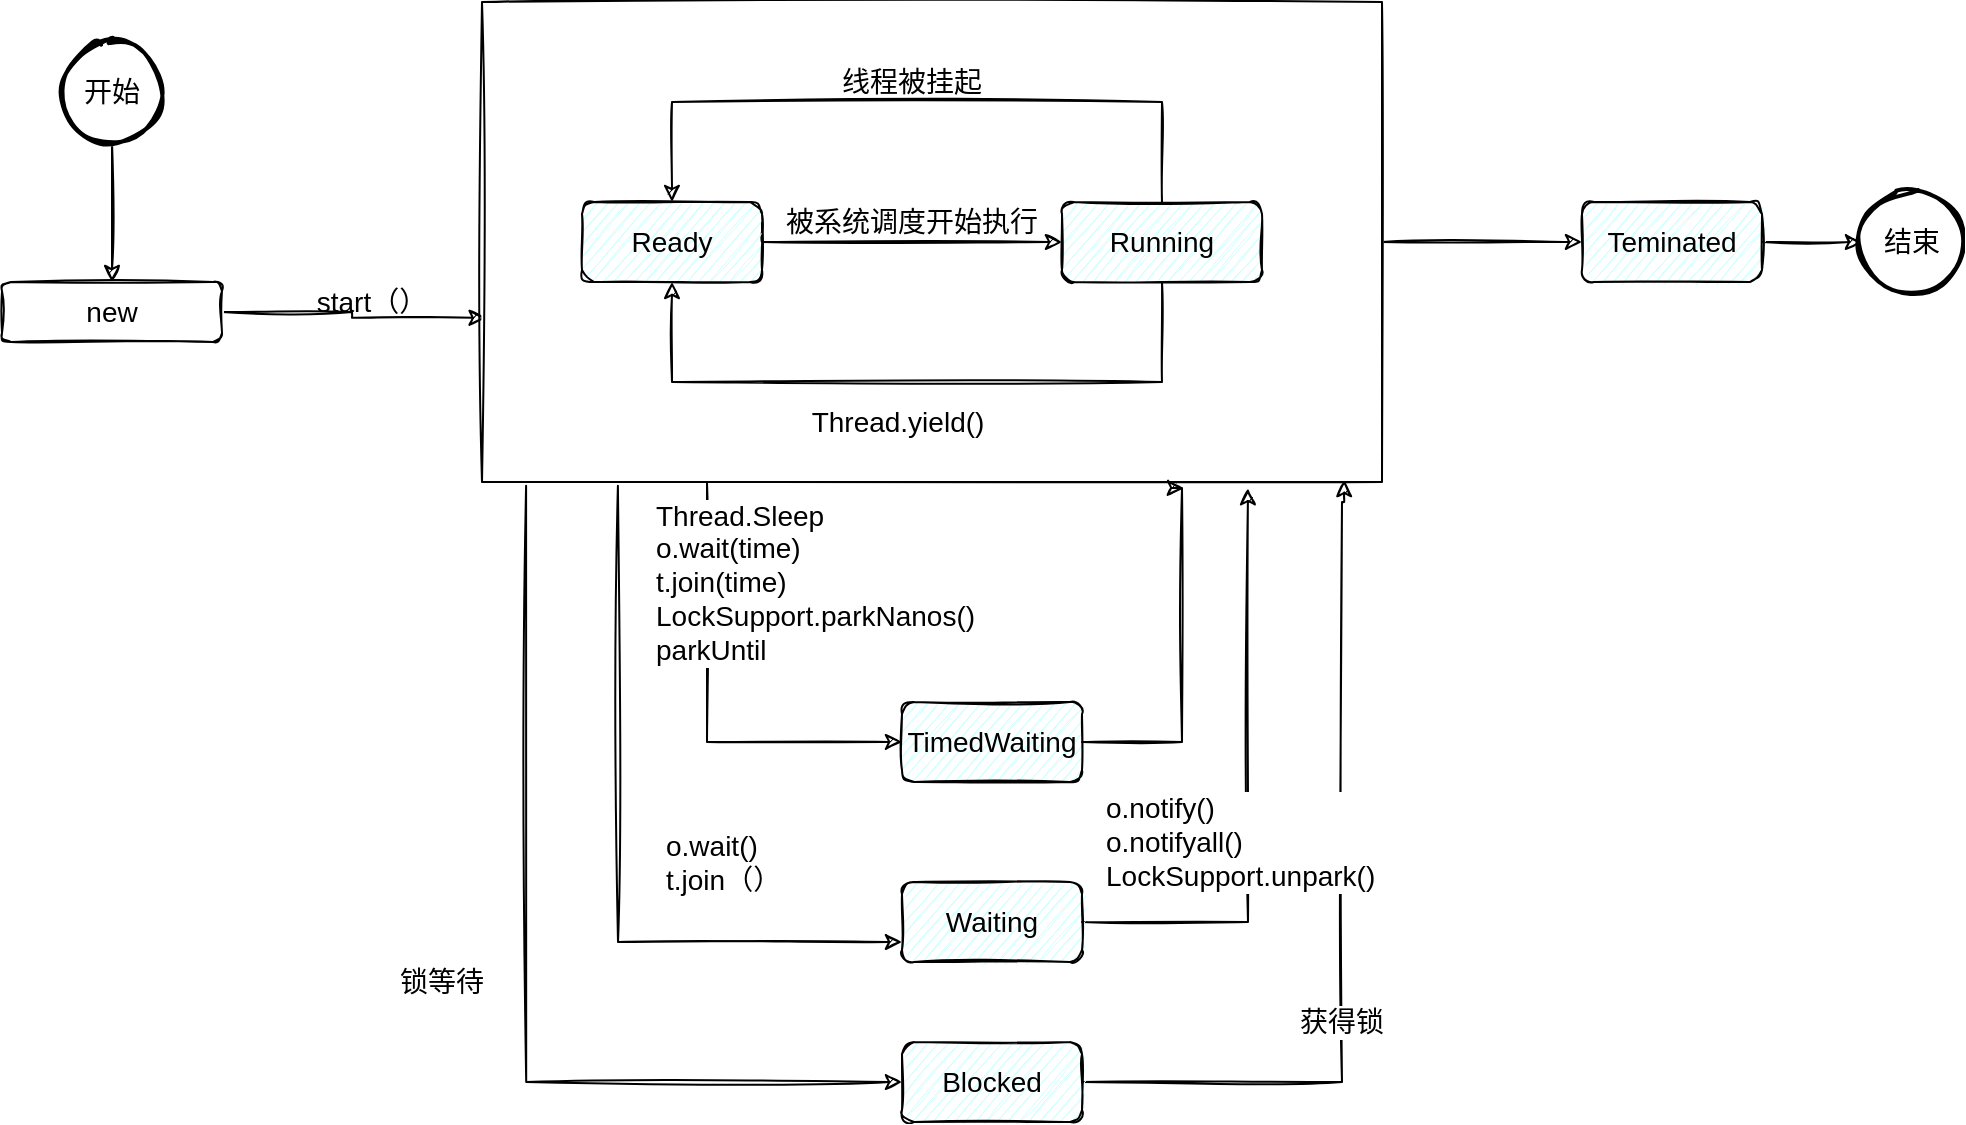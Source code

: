 <mxfile version="13.7.3" type="device"><diagram id="C5RBs43oDa-KdzZeNtuy" name="Page-1"><mxGraphModel dx="1422" dy="822" grid="1" gridSize="10" guides="1" tooltips="1" connect="1" arrows="1" fold="1" page="1" pageScale="1" pageWidth="827" pageHeight="1169" math="0" shadow="0"><root><mxCell id="WIyWlLk6GJQsqaUBKTNV-0"/><mxCell id="WIyWlLk6GJQsqaUBKTNV-1" parent="WIyWlLk6GJQsqaUBKTNV-0"/><mxCell id="NXRJxggRGdL2rwLeFP5v-405" style="edgeStyle=orthogonalEdgeStyle;rounded=0;orthogonalLoop=1;jettySize=auto;html=1;exitX=0.5;exitY=1;exitDx=0;exitDy=0;exitPerimeter=0;entryX=0.5;entryY=0;entryDx=0;entryDy=0;sketch=1;fontSize=14;" edge="1" parent="WIyWlLk6GJQsqaUBKTNV-1" source="NXRJxggRGdL2rwLeFP5v-0" target="NXRJxggRGdL2rwLeFP5v-2"><mxGeometry relative="1" as="geometry"/></mxCell><mxCell id="NXRJxggRGdL2rwLeFP5v-0" value="开始" style="strokeWidth=2;html=1;shape=mxgraph.flowchart.start_1;whiteSpace=wrap;rounded=1;sketch=1;fontSize=14;" vertex="1" parent="WIyWlLk6GJQsqaUBKTNV-1"><mxGeometry x="40" y="60" width="50" height="50" as="geometry"/></mxCell><mxCell id="NXRJxggRGdL2rwLeFP5v-414" style="edgeStyle=orthogonalEdgeStyle;rounded=0;sketch=1;orthogonalLoop=1;jettySize=auto;html=1;exitX=1;exitY=0.5;exitDx=0;exitDy=0;entryX=0.004;entryY=0.658;entryDx=0;entryDy=0;entryPerimeter=0;fontSize=14;" edge="1" parent="WIyWlLk6GJQsqaUBKTNV-1" source="NXRJxggRGdL2rwLeFP5v-2" target="NXRJxggRGdL2rwLeFP5v-406"><mxGeometry relative="1" as="geometry"/></mxCell><mxCell id="NXRJxggRGdL2rwLeFP5v-2" value="new" style="whiteSpace=wrap;html=1;rounded=1;sketch=1;fontSize=14;" vertex="1" parent="WIyWlLk6GJQsqaUBKTNV-1"><mxGeometry x="10" y="180" width="110" height="30" as="geometry"/></mxCell><mxCell id="NXRJxggRGdL2rwLeFP5v-432" style="edgeStyle=orthogonalEdgeStyle;rounded=0;sketch=1;orthogonalLoop=1;jettySize=auto;html=1;exitX=0.25;exitY=1;exitDx=0;exitDy=0;entryX=0;entryY=0.5;entryDx=0;entryDy=0;fontSize=14;" edge="1" parent="WIyWlLk6GJQsqaUBKTNV-1" source="NXRJxggRGdL2rwLeFP5v-406" target="NXRJxggRGdL2rwLeFP5v-421"><mxGeometry relative="1" as="geometry"/></mxCell><mxCell id="NXRJxggRGdL2rwLeFP5v-433" style="edgeStyle=orthogonalEdgeStyle;rounded=0;sketch=1;orthogonalLoop=1;jettySize=auto;html=1;exitX=0.151;exitY=1.008;exitDx=0;exitDy=0;entryX=0;entryY=0.75;entryDx=0;entryDy=0;fontSize=14;exitPerimeter=0;" edge="1" parent="WIyWlLk6GJQsqaUBKTNV-1" source="NXRJxggRGdL2rwLeFP5v-406" target="NXRJxggRGdL2rwLeFP5v-420"><mxGeometry relative="1" as="geometry"><Array as="points"><mxPoint x="318" y="510"/></Array></mxGeometry></mxCell><mxCell id="NXRJxggRGdL2rwLeFP5v-434" style="edgeStyle=orthogonalEdgeStyle;rounded=0;sketch=1;orthogonalLoop=1;jettySize=auto;html=1;exitX=0.049;exitY=1.008;exitDx=0;exitDy=0;entryX=0;entryY=0.5;entryDx=0;entryDy=0;fontSize=14;exitPerimeter=0;" edge="1" parent="WIyWlLk6GJQsqaUBKTNV-1" source="NXRJxggRGdL2rwLeFP5v-406" target="NXRJxggRGdL2rwLeFP5v-419"><mxGeometry relative="1" as="geometry"/></mxCell><mxCell id="NXRJxggRGdL2rwLeFP5v-448" style="edgeStyle=orthogonalEdgeStyle;rounded=0;sketch=1;orthogonalLoop=1;jettySize=auto;html=1;exitX=1;exitY=0.5;exitDx=0;exitDy=0;entryX=0;entryY=0.5;entryDx=0;entryDy=0;fontSize=14;fontColor=#000000;" edge="1" parent="WIyWlLk6GJQsqaUBKTNV-1" source="NXRJxggRGdL2rwLeFP5v-406" target="NXRJxggRGdL2rwLeFP5v-439"><mxGeometry relative="1" as="geometry"/></mxCell><mxCell id="NXRJxggRGdL2rwLeFP5v-406" value="" style="rounded=0;whiteSpace=wrap;html=1;sketch=1;fillColor=#FFFFFF;fontSize=14;" vertex="1" parent="WIyWlLk6GJQsqaUBKTNV-1"><mxGeometry x="250" y="40" width="450" height="240" as="geometry"/></mxCell><mxCell id="NXRJxggRGdL2rwLeFP5v-411" style="edgeStyle=orthogonalEdgeStyle;rounded=0;orthogonalLoop=1;jettySize=auto;html=1;exitX=1;exitY=0.25;exitDx=0;exitDy=0;sketch=1;fontSize=14;" edge="1" parent="WIyWlLk6GJQsqaUBKTNV-1" source="NXRJxggRGdL2rwLeFP5v-407" target="NXRJxggRGdL2rwLeFP5v-408"><mxGeometry relative="1" as="geometry"><Array as="points"><mxPoint x="390" y="160"/></Array></mxGeometry></mxCell><mxCell id="NXRJxggRGdL2rwLeFP5v-407" value="Ready" style="rounded=1;whiteSpace=wrap;html=1;strokeColor=#000000;fillColor=#CCFFFF;sketch=1;fontSize=14;" vertex="1" parent="WIyWlLk6GJQsqaUBKTNV-1"><mxGeometry x="300" y="140" width="90" height="40" as="geometry"/></mxCell><mxCell id="NXRJxggRGdL2rwLeFP5v-412" style="edgeStyle=orthogonalEdgeStyle;rounded=0;orthogonalLoop=1;jettySize=auto;html=1;exitX=0.5;exitY=1;exitDx=0;exitDy=0;entryX=0.5;entryY=1;entryDx=0;entryDy=0;sketch=1;fontSize=14;" edge="1" parent="WIyWlLk6GJQsqaUBKTNV-1" source="NXRJxggRGdL2rwLeFP5v-408" target="NXRJxggRGdL2rwLeFP5v-407"><mxGeometry relative="1" as="geometry"><Array as="points"><mxPoint x="590" y="230"/><mxPoint x="345" y="230"/></Array></mxGeometry></mxCell><mxCell id="NXRJxggRGdL2rwLeFP5v-413" style="edgeStyle=orthogonalEdgeStyle;rounded=0;sketch=1;orthogonalLoop=1;jettySize=auto;html=1;entryX=0.5;entryY=0;entryDx=0;entryDy=0;fontSize=14;" edge="1" parent="WIyWlLk6GJQsqaUBKTNV-1" source="NXRJxggRGdL2rwLeFP5v-408" target="NXRJxggRGdL2rwLeFP5v-407"><mxGeometry relative="1" as="geometry"><Array as="points"><mxPoint x="590" y="90"/><mxPoint x="345" y="90"/></Array></mxGeometry></mxCell><mxCell id="NXRJxggRGdL2rwLeFP5v-408" value="Running" style="rounded=1;whiteSpace=wrap;html=1;strokeColor=#000000;fillColor=#CCFFFF;sketch=1;fontSize=14;" vertex="1" parent="WIyWlLk6GJQsqaUBKTNV-1"><mxGeometry x="540" y="140" width="100" height="40" as="geometry"/></mxCell><mxCell id="NXRJxggRGdL2rwLeFP5v-415" value="start（）" style="text;html=1;strokeColor=none;fillColor=none;align=center;verticalAlign=middle;whiteSpace=wrap;rounded=0;sketch=1;fontSize=14;" vertex="1" parent="WIyWlLk6GJQsqaUBKTNV-1"><mxGeometry x="160" y="180" width="70" height="20" as="geometry"/></mxCell><mxCell id="NXRJxggRGdL2rwLeFP5v-416" value="线程被挂起" style="text;html=1;strokeColor=none;fillColor=none;align=center;verticalAlign=middle;whiteSpace=wrap;rounded=0;sketch=1;fontSize=14;" vertex="1" parent="WIyWlLk6GJQsqaUBKTNV-1"><mxGeometry x="425" y="70" width="80" height="20" as="geometry"/></mxCell><mxCell id="NXRJxggRGdL2rwLeFP5v-417" value="被系统调度开始执行" style="text;html=1;strokeColor=none;fillColor=none;align=center;verticalAlign=middle;whiteSpace=wrap;rounded=0;sketch=1;fontSize=14;" vertex="1" parent="WIyWlLk6GJQsqaUBKTNV-1"><mxGeometry x="400" y="140" width="130" height="20" as="geometry"/></mxCell><mxCell id="NXRJxggRGdL2rwLeFP5v-418" value="Thread.yield()" style="text;html=1;strokeColor=none;fillColor=none;align=center;verticalAlign=middle;whiteSpace=wrap;rounded=0;sketch=1;fontSize=14;" vertex="1" parent="WIyWlLk6GJQsqaUBKTNV-1"><mxGeometry x="418" y="240" width="80" height="20" as="geometry"/></mxCell><mxCell id="NXRJxggRGdL2rwLeFP5v-426" style="edgeStyle=orthogonalEdgeStyle;rounded=0;sketch=1;orthogonalLoop=1;jettySize=auto;html=1;exitX=1;exitY=0.5;exitDx=0;exitDy=0;fontSize=14;entryX=0.958;entryY=0.996;entryDx=0;entryDy=0;entryPerimeter=0;" edge="1" parent="WIyWlLk6GJQsqaUBKTNV-1" source="NXRJxggRGdL2rwLeFP5v-419" target="NXRJxggRGdL2rwLeFP5v-406"><mxGeometry relative="1" as="geometry"><mxPoint x="680" y="290" as="targetPoint"/><Array as="points"><mxPoint x="680" y="580"/><mxPoint x="680" y="290"/><mxPoint x="681" y="290"/></Array></mxGeometry></mxCell><mxCell id="NXRJxggRGdL2rwLeFP5v-419" value="Blocked" style="rounded=1;whiteSpace=wrap;html=1;strokeColor=#000000;fillColor=#CCFFFF;sketch=1;fontSize=14;" vertex="1" parent="WIyWlLk6GJQsqaUBKTNV-1"><mxGeometry x="460" y="560" width="90" height="40" as="geometry"/></mxCell><mxCell id="NXRJxggRGdL2rwLeFP5v-428" style="edgeStyle=orthogonalEdgeStyle;rounded=0;sketch=1;orthogonalLoop=1;jettySize=auto;html=1;fontSize=14;entryX=0.851;entryY=1.013;entryDx=0;entryDy=0;entryPerimeter=0;" edge="1" parent="WIyWlLk6GJQsqaUBKTNV-1" source="NXRJxggRGdL2rwLeFP5v-420" target="NXRJxggRGdL2rwLeFP5v-406"><mxGeometry relative="1" as="geometry"><mxPoint x="630" y="310" as="targetPoint"/><Array as="points"><mxPoint x="633" y="500"/></Array></mxGeometry></mxCell><mxCell id="NXRJxggRGdL2rwLeFP5v-420" value="Waiting" style="rounded=1;whiteSpace=wrap;html=1;strokeColor=#000000;fillColor=#CCFFFF;sketch=1;fontSize=14;" vertex="1" parent="WIyWlLk6GJQsqaUBKTNV-1"><mxGeometry x="460" y="480" width="90" height="40" as="geometry"/></mxCell><mxCell id="NXRJxggRGdL2rwLeFP5v-435" style="edgeStyle=orthogonalEdgeStyle;rounded=0;sketch=1;orthogonalLoop=1;jettySize=auto;html=1;exitX=1;exitY=0.5;exitDx=0;exitDy=0;fontSize=14;entryX=0.78;entryY=1.013;entryDx=0;entryDy=0;entryPerimeter=0;" edge="1" parent="WIyWlLk6GJQsqaUBKTNV-1" source="NXRJxggRGdL2rwLeFP5v-421" target="NXRJxggRGdL2rwLeFP5v-406"><mxGeometry relative="1" as="geometry"><mxPoint x="600" y="290" as="targetPoint"/><Array as="points"><mxPoint x="600" y="410"/></Array></mxGeometry></mxCell><mxCell id="NXRJxggRGdL2rwLeFP5v-421" value="TimedWaiting" style="rounded=1;whiteSpace=wrap;html=1;strokeColor=#000000;fillColor=#CCFFFF;sketch=1;fontSize=14;" vertex="1" parent="WIyWlLk6GJQsqaUBKTNV-1"><mxGeometry x="460" y="390" width="90" height="40" as="geometry"/></mxCell><mxCell id="NXRJxggRGdL2rwLeFP5v-436" value="&lt;div&gt;&lt;br&gt;&lt;/div&gt;" style="text;html=1;strokeColor=none;fillColor=none;align=left;verticalAlign=middle;whiteSpace=wrap;rounded=0;sketch=1;fontSize=14;" vertex="1" parent="WIyWlLk6GJQsqaUBKTNV-1"><mxGeometry x="340" y="290" width="74" height="100" as="geometry"/></mxCell><mxCell id="NXRJxggRGdL2rwLeFP5v-450" style="edgeStyle=orthogonalEdgeStyle;rounded=0;sketch=1;orthogonalLoop=1;jettySize=auto;html=1;exitX=1;exitY=0.5;exitDx=0;exitDy=0;entryX=0;entryY=0.5;entryDx=0;entryDy=0;entryPerimeter=0;fontSize=14;fontColor=#000000;" edge="1" parent="WIyWlLk6GJQsqaUBKTNV-1" source="NXRJxggRGdL2rwLeFP5v-439" target="NXRJxggRGdL2rwLeFP5v-449"><mxGeometry relative="1" as="geometry"/></mxCell><mxCell id="NXRJxggRGdL2rwLeFP5v-439" value="Teminated" style="rounded=1;whiteSpace=wrap;html=1;strokeColor=#000000;fillColor=#CCFFFF;sketch=1;fontSize=14;" vertex="1" parent="WIyWlLk6GJQsqaUBKTNV-1"><mxGeometry x="800" y="140" width="90" height="40" as="geometry"/></mxCell><mxCell id="NXRJxggRGdL2rwLeFP5v-441" value="Thread.Sleep&lt;br&gt;o.wait(time)&lt;br&gt;t.join(time)&lt;br&gt;&lt;div style=&quot;&quot;&gt;LockSupport.parkNanos()&lt;/div&gt;&lt;div style=&quot;&quot;&gt;parkUntil&lt;/div&gt;" style="text;html=1;strokeColor=none;fillColor=none;align=left;verticalAlign=middle;whiteSpace=wrap;rounded=0;labelBackgroundColor=#FFFFFF;sketch=1;fontSize=14;fontColor=#000000;" vertex="1" parent="WIyWlLk6GJQsqaUBKTNV-1"><mxGeometry x="335" y="320" width="90" height="20" as="geometry"/></mxCell><mxCell id="NXRJxggRGdL2rwLeFP5v-442" value="o.wait()&lt;br&gt;&lt;div style=&quot;&quot;&gt;t.join（）&lt;/div&gt;" style="text;html=1;strokeColor=none;fillColor=none;align=left;verticalAlign=middle;whiteSpace=wrap;rounded=0;labelBackgroundColor=#FFFFFF;sketch=1;fontSize=14;fontColor=#000000;" vertex="1" parent="WIyWlLk6GJQsqaUBKTNV-1"><mxGeometry x="340" y="460" width="70" height="20" as="geometry"/></mxCell><mxCell id="NXRJxggRGdL2rwLeFP5v-445" value="锁等待" style="text;html=1;strokeColor=none;fillColor=none;align=center;verticalAlign=middle;whiteSpace=wrap;rounded=0;labelBackgroundColor=#FFFFFF;sketch=1;fontSize=14;fontColor=#000000;" vertex="1" parent="WIyWlLk6GJQsqaUBKTNV-1"><mxGeometry x="200" y="520" width="60" height="20" as="geometry"/></mxCell><mxCell id="NXRJxggRGdL2rwLeFP5v-446" value="o.notify()&lt;br&gt;o.notifyall()&lt;br&gt;LockSupport.unpark()" style="text;html=1;strokeColor=none;fillColor=none;align=left;verticalAlign=middle;whiteSpace=wrap;rounded=0;labelBackgroundColor=#FFFFFF;sketch=1;fontSize=14;fontColor=#000000;" vertex="1" parent="WIyWlLk6GJQsqaUBKTNV-1"><mxGeometry x="560" y="450" width="70" height="20" as="geometry"/></mxCell><mxCell id="NXRJxggRGdL2rwLeFP5v-447" value="获得锁" style="text;html=1;strokeColor=none;fillColor=none;align=center;verticalAlign=middle;whiteSpace=wrap;rounded=0;labelBackgroundColor=#FFFFFF;sketch=1;fontSize=14;fontColor=#000000;" vertex="1" parent="WIyWlLk6GJQsqaUBKTNV-1"><mxGeometry x="650" y="540" width="60" height="20" as="geometry"/></mxCell><mxCell id="NXRJxggRGdL2rwLeFP5v-449" value="结束" style="strokeWidth=2;html=1;shape=mxgraph.flowchart.start_1;whiteSpace=wrap;rounded=1;sketch=1;fontSize=14;" vertex="1" parent="WIyWlLk6GJQsqaUBKTNV-1"><mxGeometry x="940" y="135" width="50" height="50" as="geometry"/></mxCell></root></mxGraphModel></diagram></mxfile>